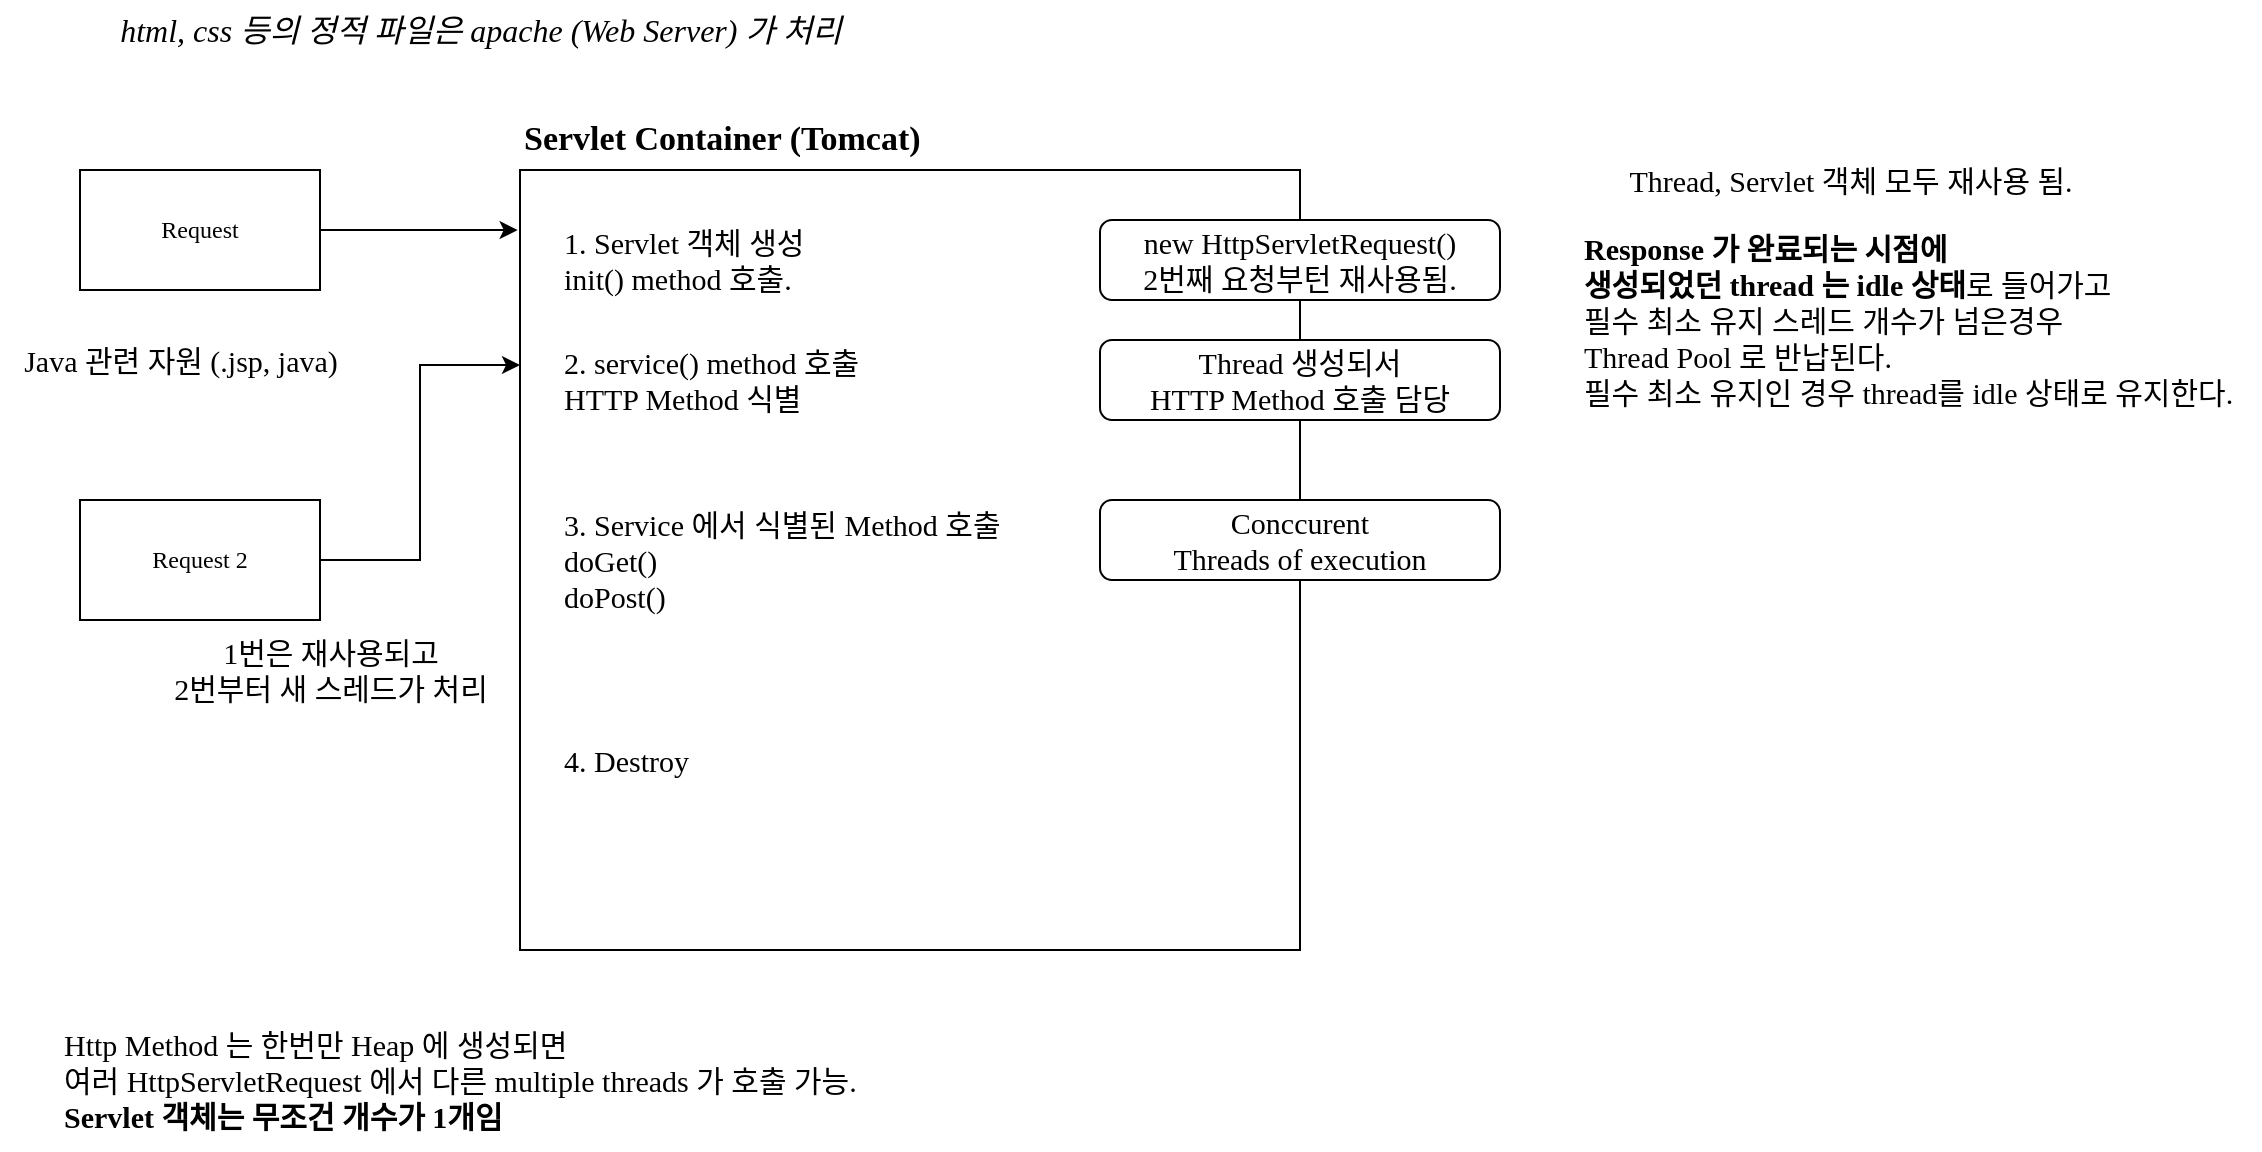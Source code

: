 <mxfile version="20.3.0" type="device" pages="7"><diagram name="HttpServlet" id="efa7a0a1-bf9b-a30e-e6df-94a7791c09e9"><mxGraphModel dx="1102" dy="876" grid="1" gridSize="10" guides="1" tooltips="1" connect="1" arrows="1" fold="1" page="1" pageScale="1" pageWidth="826" pageHeight="1169" background="none" math="0" shadow="0"><root><mxCell id="0"/><mxCell id="1" parent="0"/><mxCell id="nOd1sxi8C27KuEB_rnhU-125" value="" style="edgeStyle=orthogonalEdgeStyle;rounded=0;orthogonalLoop=1;jettySize=auto;html=1;fontSize=15;entryX=-0.003;entryY=0.077;entryDx=0;entryDy=0;entryPerimeter=0;" parent="1" source="nOd1sxi8C27KuEB_rnhU-114" target="nOd1sxi8C27KuEB_rnhU-115" edge="1"><mxGeometry relative="1" as="geometry"/></mxCell><mxCell id="nOd1sxi8C27KuEB_rnhU-114" value="Request" style="rounded=0;whiteSpace=wrap;html=1;fontFamily=AppleSDGothicNeoR00;" parent="1" vertex="1"><mxGeometry x="240" y="315" width="120" height="60" as="geometry"/></mxCell><mxCell id="nOd1sxi8C27KuEB_rnhU-115" value="" style="rounded=0;whiteSpace=wrap;html=1;" parent="1" vertex="1"><mxGeometry x="460" y="315" width="390" height="390" as="geometry"/></mxCell><mxCell id="nOd1sxi8C27KuEB_rnhU-117" value="&lt;font style=&quot;font-size: 17px;&quot;&gt;Servlet Container (Tomcat)&lt;/font&gt;" style="text;html=1;strokeColor=none;fillColor=none;align=left;verticalAlign=middle;whiteSpace=wrap;rounded=0;fontStyle=1;fontSize=17;fontFamily=AppleSDGothicNeoSB00;" parent="1" vertex="1"><mxGeometry x="460" y="285" width="340" height="30" as="geometry"/></mxCell><mxCell id="nOd1sxi8C27KuEB_rnhU-118" value="Java 관련 자원 (.jsp, java)" style="text;html=1;align=center;verticalAlign=middle;resizable=0;points=[];autosize=1;strokeColor=none;fillColor=none;fontSize=15;fontFamily=AppleSDGothicNeoR00;" parent="1" vertex="1"><mxGeometry x="200" y="395" width="180" height="30" as="geometry"/></mxCell><mxCell id="nOd1sxi8C27KuEB_rnhU-119" value="&lt;i style=&quot;font-size: 16px;&quot;&gt;html, css 등의 정적 파일은 apache (Web Server) 가 처리&lt;/i&gt;" style="text;html=1;align=center;verticalAlign=middle;resizable=0;points=[];autosize=1;strokeColor=none;fillColor=none;fontSize=16;fontFamily=AppleSDGothicNeoR00;" parent="1" vertex="1"><mxGeometry x="245" y="230" width="390" height="30" as="geometry"/></mxCell><mxCell id="nOd1sxi8C27KuEB_rnhU-120" value="1. Servlet 객체 생성&lt;br&gt;init() method 호출." style="text;html=1;strokeColor=none;fillColor=none;align=left;verticalAlign=middle;whiteSpace=wrap;rounded=0;fontSize=15;fontFamily=AppleSDGothicNeoR00;" parent="1" vertex="1"><mxGeometry x="480" y="345" width="180" height="30" as="geometry"/></mxCell><mxCell id="nOd1sxi8C27KuEB_rnhU-121" value="2. service() method 호출&lt;br&gt;HTTP Method 식별" style="text;html=1;strokeColor=none;fillColor=none;align=left;verticalAlign=middle;whiteSpace=wrap;rounded=0;fontSize=15;fontFamily=AppleSDGothicNeoR00;" parent="1" vertex="1"><mxGeometry x="480" y="405" width="230" height="30" as="geometry"/></mxCell><mxCell id="nOd1sxi8C27KuEB_rnhU-122" value="3. Service 에서 식별된 Method 호출&lt;br&gt;doGet()&lt;br style=&quot;border-color: var(--border-color);&quot;&gt;doPost()" style="text;html=1;strokeColor=none;fillColor=none;align=left;verticalAlign=middle;whiteSpace=wrap;rounded=0;fontSize=15;fontFamily=AppleSDGothicNeoR00;" parent="1" vertex="1"><mxGeometry x="480" y="475" width="260" height="70" as="geometry"/></mxCell><mxCell id="nOd1sxi8C27KuEB_rnhU-123" value="Thread 생성되서&lt;br&gt;HTTP Method 호출 담당" style="rounded=1;whiteSpace=wrap;html=1;fontSize=15;fontFamily=AppleSDGothicNeoR00;" parent="1" vertex="1"><mxGeometry x="750" y="400" width="200" height="40" as="geometry"/></mxCell><mxCell id="nOd1sxi8C27KuEB_rnhU-127" style="edgeStyle=orthogonalEdgeStyle;rounded=0;orthogonalLoop=1;jettySize=auto;html=1;entryX=0;entryY=0.25;entryDx=0;entryDy=0;fontSize=15;" parent="1" source="nOd1sxi8C27KuEB_rnhU-124" target="nOd1sxi8C27KuEB_rnhU-115" edge="1"><mxGeometry relative="1" as="geometry"/></mxCell><mxCell id="nOd1sxi8C27KuEB_rnhU-124" value="Request 2" style="rounded=0;whiteSpace=wrap;html=1;fontFamily=AppleSDGothicNeoR00;" parent="1" vertex="1"><mxGeometry x="240" y="480" width="120" height="60" as="geometry"/></mxCell><mxCell id="nOd1sxi8C27KuEB_rnhU-126" value="new HttpServletRequest()&lt;br&gt;2번째 요청부턴 재사용됨." style="rounded=1;whiteSpace=wrap;html=1;fontSize=15;fontFamily=AppleSDGothicNeoR00;" parent="1" vertex="1"><mxGeometry x="750" y="340" width="200" height="40" as="geometry"/></mxCell><mxCell id="nOd1sxi8C27KuEB_rnhU-128" value="1번은 재사용되고&lt;br&gt;2번부터 새 스레드가 처리" style="text;html=1;align=center;verticalAlign=middle;resizable=0;points=[];autosize=1;strokeColor=none;fillColor=none;fontSize=15;fontFamily=AppleSDGothicNeoR00;" parent="1" vertex="1"><mxGeometry x="280" y="540" width="170" height="50" as="geometry"/></mxCell><mxCell id="nOd1sxi8C27KuEB_rnhU-129" value="Http Method 는 한번만 Heap 에 생성되면&lt;br&gt;여러 HttpServletRequest 에서 다른 multiple threads 가 호출 가능.&lt;br&gt;&lt;b&gt;Servlet 객체는 무조건 개수가 1개임&lt;/b&gt;" style="text;html=1;align=left;verticalAlign=middle;resizable=0;points=[];autosize=1;strokeColor=none;fillColor=none;fontSize=15;fontFamily=AppleSDGothicNeoR00;" parent="1" vertex="1"><mxGeometry x="230" y="735" width="420" height="70" as="geometry"/></mxCell><mxCell id="nOd1sxi8C27KuEB_rnhU-130" value="&lt;b&gt;Response 가 완료되는 시점에&lt;br&gt;생성되었던 thread 는 idle 상태&lt;/b&gt;로 들어가고&lt;br&gt;필수 최소 유지 스레드 개수가 넘은경우&lt;br&gt;Thread Pool 로 반납된다.&lt;br&gt;필수 최소 유지인 경우 thread를 idle 상태로 유지한다." style="text;html=1;align=left;verticalAlign=middle;resizable=0;points=[];autosize=1;strokeColor=none;fillColor=none;fontSize=15;fontFamily=AppleSDGothicNeoR00;" parent="1" vertex="1"><mxGeometry x="990" y="340" width="340" height="100" as="geometry"/></mxCell><mxCell id="nOd1sxi8C27KuEB_rnhU-131" value="Thread, Servlet 객체 모두 재사용 됨." style="text;html=1;align=center;verticalAlign=middle;resizable=0;points=[];autosize=1;strokeColor=none;fillColor=none;fontSize=15;fontFamily=AppleSDGothicNeoR00;" parent="1" vertex="1"><mxGeometry x="1005" y="305" width="240" height="30" as="geometry"/></mxCell><mxCell id="_7-nI-I0Qool65YgRIW5-1" value="4. Destroy" style="text;html=1;strokeColor=none;fillColor=none;align=left;verticalAlign=middle;whiteSpace=wrap;rounded=0;fontSize=15;fontFamily=AppleSDGothicNeoR00;" parent="1" vertex="1"><mxGeometry x="480" y="585" width="230" height="50" as="geometry"/></mxCell><mxCell id="_7-nI-I0Qool65YgRIW5-2" value="Conccurent&lt;br&gt;Threads of execution" style="rounded=1;whiteSpace=wrap;html=1;fontSize=15;fontFamily=AppleSDGothicNeoR00;" parent="1" vertex="1"><mxGeometry x="750" y="480" width="200" height="40" as="geometry"/></mxCell></root></mxGraphModel></diagram><diagram id="0FwqQlvVDcqMDVLHWdXA" name="Servlet"><mxGraphModel dx="1102" dy="876" grid="1" gridSize="10" guides="1" tooltips="1" connect="1" arrows="1" fold="1" page="1" pageScale="1" pageWidth="827" pageHeight="1169" math="0" shadow="0"><root><mxCell id="0"/><mxCell id="1" parent="0"/><mxCell id="cloEVke_-99jVU7zPXD9-1" value="" style="edgeStyle=orthogonalEdgeStyle;rounded=0;orthogonalLoop=1;jettySize=auto;html=1;fontSize=15;entryX=-0.003;entryY=0.077;entryDx=0;entryDy=0;entryPerimeter=0;fontFamily=AppleSDGothicNeoR00;" parent="1" source="cloEVke_-99jVU7zPXD9-2" target="cloEVke_-99jVU7zPXD9-3" edge="1"><mxGeometry relative="1" as="geometry"/></mxCell><mxCell id="cloEVke_-99jVU7zPXD9-2" value="Request" style="rounded=0;whiteSpace=wrap;html=1;fontFamily=AppleSDGothicNeoR00;" parent="1" vertex="1"><mxGeometry x="70" y="200" width="120" height="60" as="geometry"/></mxCell><mxCell id="cloEVke_-99jVU7zPXD9-3" value="" style="rounded=0;whiteSpace=wrap;html=1;fontFamily=AppleSDGothicNeoR00;" parent="1" vertex="1"><mxGeometry x="290" y="200" width="390" height="390" as="geometry"/></mxCell><mxCell id="cloEVke_-99jVU7zPXD9-4" value="&lt;font style=&quot;font-size: 15px;&quot;&gt;Servlet Container&lt;/font&gt;" style="text;html=1;strokeColor=none;fillColor=none;align=center;verticalAlign=middle;whiteSpace=wrap;rounded=0;fontFamily=AppleSDGothicNeoSB00;" parent="1" vertex="1"><mxGeometry x="270" y="170" width="190" height="30" as="geometry"/></mxCell><mxCell id="cloEVke_-99jVU7zPXD9-5" value="Java 관련 자원 (.jsp, java)" style="text;html=1;align=center;verticalAlign=middle;resizable=0;points=[];autosize=1;strokeColor=none;fillColor=none;fontSize=15;fontFamily=AppleSDGothicNeoR00;" parent="1" vertex="1"><mxGeometry x="30" y="280" width="180" height="30" as="geometry"/></mxCell><mxCell id="cloEVke_-99jVU7zPXD9-10" style="edgeStyle=orthogonalEdgeStyle;rounded=0;orthogonalLoop=1;jettySize=auto;html=1;entryX=0;entryY=0.25;entryDx=0;entryDy=0;fontSize=15;fontFamily=AppleSDGothicNeoR00;" parent="1" source="cloEVke_-99jVU7zPXD9-11" target="cloEVke_-99jVU7zPXD9-3" edge="1"><mxGeometry relative="1" as="geometry"/></mxCell><mxCell id="cloEVke_-99jVU7zPXD9-11" value="Request 2" style="rounded=0;whiteSpace=wrap;html=1;fontFamily=AppleSDGothicNeoR00;" parent="1" vertex="1"><mxGeometry x="70" y="365" width="120" height="60" as="geometry"/></mxCell><mxCell id="toXkQ4QJMIXQ_jL9Iq2l-4" style="edgeStyle=orthogonalEdgeStyle;rounded=0;orthogonalLoop=1;jettySize=auto;html=1;entryX=0;entryY=0.25;entryDx=0;entryDy=0;fontFamily=AppleSDGothicNeoR00;" parent="1" target="toXkQ4QJMIXQ_jL9Iq2l-2" edge="1"><mxGeometry relative="1" as="geometry"><mxPoint x="750" y="172" as="sourcePoint"/></mxGeometry></mxCell><mxCell id="toXkQ4QJMIXQ_jL9Iq2l-1" value="Dispatcher Servlet&lt;br&gt;" style="rounded=1;whiteSpace=wrap;html=1;fontSize=15;fontFamily=AppleSDGothicNeoR00;" parent="1" vertex="1"><mxGeometry x="550" y="140" width="200" height="110" as="geometry"/></mxCell><mxCell id="toXkQ4QJMIXQ_jL9Iq2l-3" value="" style="edgeStyle=orthogonalEdgeStyle;rounded=0;orthogonalLoop=1;jettySize=auto;html=1;exitX=-0.017;exitY=0.633;exitDx=0;exitDy=0;exitPerimeter=0;fontFamily=AppleSDGothicNeoR00;" parent="1" source="toXkQ4QJMIXQ_jL9Iq2l-2" target="toXkQ4QJMIXQ_jL9Iq2l-1" edge="1"><mxGeometry relative="1" as="geometry"/></mxCell><mxCell id="toXkQ4QJMIXQ_jL9Iq2l-2" value="Handler mapping" style="rounded=0;whiteSpace=wrap;html=1;fontFamily=AppleSDGothicNeoR00;" parent="1" vertex="1"><mxGeometry x="827" y="157" width="120" height="60" as="geometry"/></mxCell><mxCell id="toXkQ4QJMIXQ_jL9Iq2l-5" value="Request" style="text;html=1;align=center;verticalAlign=middle;resizable=0;points=[];autosize=1;strokeColor=none;fillColor=none;fontFamily=AppleSDGothicNeoR00;" parent="1" vertex="1"><mxGeometry x="762" y="140" width="60" height="30" as="geometry"/></mxCell><mxCell id="toXkQ4QJMIXQ_jL9Iq2l-6" value="Response" style="text;html=1;align=center;verticalAlign=middle;resizable=0;points=[];autosize=1;strokeColor=none;fillColor=none;fontFamily=AppleSDGothicNeoR00;" parent="1" vertex="1"><mxGeometry x="757" y="200" width="70" height="30" as="geometry"/></mxCell><mxCell id="toXkQ4QJMIXQ_jL9Iq2l-7" value="&lt;font style=&quot;font-size: 15px;&quot;&gt;Request&lt;br&gt;Response&lt;/font&gt;" style="text;html=1;align=center;verticalAlign=middle;resizable=0;points=[];autosize=1;strokeColor=none;fillColor=none;fontFamily=AppleSDGothicNeoR00;" parent="1" vertex="1"><mxGeometry x="330" y="245" width="80" height="50" as="geometry"/></mxCell><mxCell id="toXkQ4QJMIXQ_jL9Iq2l-8" value="&lt;span style=&quot;font-size: 15px;&quot;&gt;톰캣이 알아서&lt;br&gt;HttpServletRequest 만들어줌&lt;br&gt;HttpServletResponse 객체도 만들어줌.&lt;br&gt;&lt;br&gt;&lt;/span&gt;" style="text;html=1;align=center;verticalAlign=middle;resizable=0;points=[];autosize=1;strokeColor=none;fillColor=none;fontFamily=AppleSDGothicNeoR00;" parent="1" vertex="1"><mxGeometry x="355" y="300" width="260" height="90" as="geometry"/></mxCell><mxCell id="toXkQ4QJMIXQ_jL9Iq2l-9" value="&lt;font style=&quot;font-size: 15px;&quot;&gt;&lt;b&gt;[FrontController]&lt;/b&gt; 가 &lt;br&gt;web.xml 로 부터 정의된&lt;br&gt;모든 파일의 트래픽을 낚아챔.&lt;/font&gt;" style="text;html=1;align=center;verticalAlign=middle;resizable=0;points=[];autosize=1;strokeColor=none;fillColor=none;fontFamily=AppleSDGothicNeoR00;" parent="1" vertex="1"><mxGeometry x="795" y="350" width="190" height="70" as="geometry"/></mxCell><mxCell id="toXkQ4QJMIXQ_jL9Iq2l-10" value="&lt;b&gt;RequestDispatcher&lt;/b&gt; 가 &lt;br&gt;기존 Req/Res 를 그대로 유지시킴.&lt;br&gt;데이터를 들고 page 이동이 가능해짐." style="text;html=1;align=center;verticalAlign=middle;resizable=0;points=[];autosize=1;strokeColor=none;fillColor=none;fontSize=15;fontFamily=AppleSDGothicNeoR00;" parent="1" vertex="1"><mxGeometry x="775" y="430" width="240" height="70" as="geometry"/></mxCell><mxCell id="toXkQ4QJMIXQ_jL9Iq2l-11" value="&lt;b&gt;Dispatcher Servlet&lt;/b&gt;&amp;nbsp;는&lt;br&gt;Spring 에서 제공하는 것으로&lt;br&gt;&lt;b&gt;FrontContoller + RequestDispatcher&lt;/b&gt;다.&lt;br&gt;필터 자동등록&lt;br&gt;&lt;br&gt;=&amp;gt; .요청을 분석하여 알맞은 PageController 에게 전달하고&lt;br&gt;응답받아 요청응답을 어떻게할지 결정만한다.&lt;br&gt;&lt;br&gt;=&amp;gt; 주소분배 (어느 주소 왔을 때 어디로가~)&lt;br&gt;=&amp;gt;" style="text;html=1;align=center;verticalAlign=middle;resizable=0;points=[];autosize=1;strokeColor=none;fillColor=none;fontSize=15;fontFamily=AppleSDGothicNeoR00;" parent="1" vertex="1"><mxGeometry x="710" y="510" width="370" height="190" as="geometry"/></mxCell><mxCell id="y6oCO_R0X_Wbmx27P9qq-10" value="" style="edgeStyle=orthogonalEdgeStyle;rounded=0;orthogonalLoop=1;jettySize=auto;html=1;fontSize=15;fontFamily=AppleSDGothicNeoR00;" parent="1" source="y6oCO_R0X_Wbmx27P9qq-1" target="y6oCO_R0X_Wbmx27P9qq-9" edge="1"><mxGeometry relative="1" as="geometry"/></mxCell><mxCell id="y6oCO_R0X_Wbmx27P9qq-1" value="DispatcherServlet" style="rounded=0;whiteSpace=wrap;html=1;fontSize=15;fontFamily=AppleSDGothicNeoR00;" parent="1" vertex="1"><mxGeometry x="1130" y="470" width="149" height="60" as="geometry"/></mxCell><mxCell id="y6oCO_R0X_Wbmx27P9qq-2" value="src/file1.java" style="rounded=0;whiteSpace=wrap;html=1;fontSize=15;fontFamily=AppleSDGothicNeoR00;" parent="1" vertex="1"><mxGeometry x="1520" y="387.5" width="149" height="60" as="geometry"/></mxCell><mxCell id="y6oCO_R0X_Wbmx27P9qq-3" value="src/file2.java" style="rounded=0;whiteSpace=wrap;html=1;fontSize=15;fontFamily=AppleSDGothicNeoR00;" parent="1" vertex="1"><mxGeometry x="1520" y="467.5" width="149" height="60" as="geometry"/></mxCell><mxCell id="y6oCO_R0X_Wbmx27P9qq-4" value="src/file3.java" style="rounded=0;whiteSpace=wrap;html=1;fontSize=15;fontFamily=AppleSDGothicNeoR00;" parent="1" vertex="1"><mxGeometry x="1520" y="552.5" width="149" height="60" as="geometry"/></mxCell><mxCell id="y6oCO_R0X_Wbmx27P9qq-5" value="본인 기준 예하 패키지 모두 스캔해서&lt;br&gt;필요한 애들만 Memory 에 올림&lt;br&gt;&lt;br&gt;미리 메모리 로드해놓고&lt;br&gt;주소를 분배한다!" style="text;html=1;align=center;verticalAlign=middle;resizable=0;points=[];autosize=1;strokeColor=none;fillColor=none;fontSize=15;fontFamily=AppleSDGothicNeoR00;" parent="1" vertex="1"><mxGeometry x="1235" y="535" width="240" height="100" as="geometry"/></mxCell><mxCell id="y6oCO_R0X_Wbmx27P9qq-7" value="Static 이 아닌&lt;br&gt;java 파일도 메모리로 다 띄운다.&lt;br&gt;다음과 같은 어노테이션 존재시에만 띄운다.&lt;br&gt;- @Controller, @Repository, @Component" style="text;html=1;align=center;verticalAlign=middle;resizable=0;points=[];autosize=1;strokeColor=none;fillColor=none;fontSize=15;fontFamily=AppleSDGothicNeoR00;" parent="1" vertex="1"><mxGeometry x="1440" y="275" width="290" height="90" as="geometry"/></mxCell><mxCell id="y6oCO_R0X_Wbmx27P9qq-8" value="" style="shape=curlyBracket;whiteSpace=wrap;html=1;rounded=1;labelPosition=left;verticalLabelPosition=middle;align=right;verticalAlign=middle;fontSize=15;fontFamily=AppleSDGothicNeoR00;" parent="1" vertex="1"><mxGeometry x="1480" y="387.5" width="20" height="222.5" as="geometry"/></mxCell><mxCell id="y6oCO_R0X_Wbmx27P9qq-9" value="&lt;b&gt;Component scan&lt;/b&gt;" style="text;html=1;align=center;verticalAlign=middle;resizable=0;points=[];autosize=1;strokeColor=none;fillColor=none;fontSize=15;fontFamily=AppleSDGothicNeoR00;" parent="1" vertex="1"><mxGeometry x="1332" y="484.5" width="130" height="30" as="geometry"/></mxCell></root></mxGraphModel></diagram><diagram id="e0u0y9fHc3UtzxKCwUgs" name="Dispatcher Servlet"><mxGraphModel dx="275" dy="876" grid="1" gridSize="10" guides="1" tooltips="1" connect="1" arrows="1" fold="1" page="1" pageScale="1" pageWidth="827" pageHeight="1169" math="0" shadow="0"><root><mxCell id="0"/><mxCell id="1" parent="0"/><mxCell id="NbMNZ7_MJP_c7euPkL2B-19" value="" style="rounded=0;whiteSpace=wrap;html=1;fontSize=15;" parent="1" vertex="1"><mxGeometry x="916" y="180" width="1050" height="583" as="geometry"/></mxCell><mxCell id="3gOJKi0ySxVuerJzJCuT-3" value="" style="rounded=0;whiteSpace=wrap;html=1;strokeColor=default;fontFamily=Verdana;fontSize=20;dashed=1;dashPattern=8 8;" parent="1" vertex="1"><mxGeometry x="996" y="253" width="490" height="200" as="geometry"/></mxCell><mxCell id="NbMNZ7_MJP_c7euPkL2B-24" value="ViewResolver, Intercepor, MultiResolver 객체 생성 및&lt;br style=&quot;font-size: 16px;&quot;&gt;Controller, RestController 스캔&lt;br style=&quot;font-size: 16px;&quot;&gt;&lt;b style=&quot;font-size: 16px;&quot;&gt;- DispatcherServlet 에 의해 실행됨&lt;/b&gt;" style="text;html=1;align=left;verticalAlign=middle;resizable=0;points=[];autosize=1;strokeColor=none;fillColor=none;fontSize=16;" parent="1" vertex="1"><mxGeometry x="1516" y="253" width="400" height="70" as="geometry"/></mxCell><mxCell id="NbMNZ7_MJP_c7euPkL2B-25" value="Service, Repository 등을 스캔 (Memory Loading)&lt;br style=&quot;font-size: 16px;&quot;&gt;또는 DB관련 객체 생성&lt;br style=&quot;font-size: 16px;&quot;&gt;&lt;i style=&quot;font-size: 16px;&quot;&gt;&lt;b style=&quot;font-size: 16px;&quot;&gt;Servlet-ApplicationContext 보다 &lt;font color=&quot;#ff3333&quot;&gt;먼저 생성됨&lt;/font&gt;.&lt;br style=&quot;font-size: 16px;&quot;&gt;=&amp;gt; Servlet-App 은 Root-App 참조가능.&lt;br style=&quot;font-size: 16px;&quot;&gt;&lt;/b&gt;&lt;/i&gt;" style="text;html=1;align=left;verticalAlign=middle;resizable=0;points=[];autosize=1;strokeColor=none;fillColor=none;fontSize=16;" parent="1" vertex="1"><mxGeometry x="1516" y="533" width="370" height="90" as="geometry"/></mxCell><mxCell id="3gOJKi0ySxVuerJzJCuT-4" value="" style="rounded=0;whiteSpace=wrap;html=1;strokeColor=default;fontFamily=Verdana;fontSize=20;dashed=1;dashPattern=8 8;" parent="1" vertex="1"><mxGeometry x="1019.5" y="533" width="470" height="200" as="geometry"/></mxCell><mxCell id="NbMNZ7_MJP_c7euPkL2B-26" value="Controllers" style="rounded=0;whiteSpace=wrap;html=1;fontSize=15;" parent="1" vertex="1"><mxGeometry x="1044.5" y="298" width="149" height="60" as="geometry"/></mxCell><mxCell id="NbMNZ7_MJP_c7euPkL2B-27" value="ViewResolver" style="rounded=0;whiteSpace=wrap;html=1;fontSize=15;" parent="1" vertex="1"><mxGeometry x="1158.5" y="323" width="149" height="60" as="geometry"/></mxCell><mxCell id="NbMNZ7_MJP_c7euPkL2B-28" value="HandlerMapping" style="rounded=0;whiteSpace=wrap;html=1;fontSize=15;" parent="1" vertex="1"><mxGeometry x="1286" y="358" width="149" height="60" as="geometry"/></mxCell><mxCell id="NbMNZ7_MJP_c7euPkL2B-29" value="Services" style="rounded=0;whiteSpace=wrap;html=1;fontSize=15;" parent="1" vertex="1"><mxGeometry x="1086" y="593" width="149" height="60" as="geometry"/></mxCell><mxCell id="NbMNZ7_MJP_c7euPkL2B-30" value="Repositories" style="rounded=0;whiteSpace=wrap;html=1;fontSize=15;" parent="1" vertex="1"><mxGeometry x="1190" y="633" width="149" height="60" as="geometry"/></mxCell><mxCell id="3gOJKi0ySxVuerJzJCuT-1" value="&lt;b&gt;&lt;font style=&quot;font-size: 20px;&quot; face=&quot;Verdana&quot;&gt;ApplicationContext == Spring Container == IoC Container&lt;/font&gt;&lt;/b&gt;" style="text;html=1;align=left;verticalAlign=middle;resizable=0;points=[];autosize=1;strokeColor=none;fillColor=none;fontSize=15;" parent="1" vertex="1"><mxGeometry x="916" y="140" width="680" height="40" as="geometry"/></mxCell><mxCell id="3gOJKi0ySxVuerJzJCuT-2" value="&lt;font face=&quot;Helvetica&quot;&gt;&lt;span style=&quot;font-size: 15px;&quot;&gt;Manage all data by singleton pattern&lt;/span&gt;&lt;/font&gt;" style="text;whiteSpace=wrap;html=1;fontSize=20;fontFamily=Verdana;" parent="1" vertex="1"><mxGeometry x="926" y="180" width="260" height="43" as="geometry"/></mxCell><mxCell id="NbMNZ7_MJP_c7euPkL2B-21" value="&lt;b style=&quot;font-size: 16px;&quot;&gt;Servlet-ApplicationContext&lt;/b&gt;" style="rounded=1;whiteSpace=wrap;html=1;fontSize=16;" parent="1" vertex="1"><mxGeometry x="936" y="223" width="210" height="60" as="geometry"/></mxCell><mxCell id="NbMNZ7_MJP_c7euPkL2B-23" value="&lt;b&gt;&lt;font style=&quot;font-size: 16px;&quot;&gt;Root-ApplicationContext&lt;/font&gt;&lt;/b&gt;" style="rounded=1;whiteSpace=wrap;html=1;fontSize=15;" parent="1" vertex="1"><mxGeometry x="948.5" y="503" width="210" height="60" as="geometry"/></mxCell><mxCell id="xrQDhIv6ZnraQt0rv86--4" value="ApplicationContext 와 달리 초기에 메모리에 미리 로딩되지 않고&lt;br&gt;Lazy Loading 된다.&lt;br&gt;getBean() 메소드로 메모리 로드 가능.&lt;br&gt;&lt;br&gt;@Configuration annotation 붙이고&lt;br&gt;method() 로 이름 return&lt;br&gt;" style="rounded=0;whiteSpace=wrap;html=1;strokeColor=none;fontFamily=Helvetica;fontSize=16;dashed=1;dashPattern=12 12;align=left;" parent="1" vertex="1"><mxGeometry x="1043" y="790" width="529" height="130" as="geometry"/></mxCell><mxCell id="xrQDhIv6ZnraQt0rv86--3" value="&lt;font face=&quot;Helvetica&quot;&gt;BeanFactory&lt;/font&gt;" style="rounded=1;whiteSpace=wrap;html=1;strokeColor=default;fontFamily=Verdana;fontSize=16;" parent="1" vertex="1"><mxGeometry x="910" y="790" width="120" height="60" as="geometry"/></mxCell></root></mxGraphModel></diagram><diagram id="h2EHgf_zCypNgtu-3A82" name="Configuration"><mxGraphModel dx="1102" dy="876" grid="1" gridSize="10" guides="1" tooltips="1" connect="1" arrows="1" fold="1" page="1" pageScale="1" pageWidth="827" pageHeight="1169" math="0" shadow="0"><root><mxCell id="0"/><mxCell id="1" parent="0"/><mxCell id="WEgk8TZj0MYsRzqAQaio-1" value="&lt;b&gt;Dispatcher Servlet&lt;/b&gt;&amp;nbsp;는 Spring 에서 제공하는 것으로&lt;br&gt;&lt;b&gt;FrontContoller + RequestDispatcher&lt;/b&gt;다.&lt;br&gt;필터 자동등록&lt;br&gt;&lt;br&gt;=&amp;gt; .요청을 분석하여 알맞은&lt;b&gt; PageController 에게 전달하고&lt;br&gt;응답받아 요청응답을 어떻게할지 결정&lt;/b&gt;만한다.&lt;br&gt;&lt;br&gt;=&amp;gt; 주소분배 (어느 주소 왔을 때 어디로가~)" style="text;html=1;align=left;verticalAlign=middle;resizable=0;points=[];autosize=1;strokeColor=none;fillColor=none;fontSize=15;" parent="1" vertex="1"><mxGeometry x="370" y="655" width="420" height="160" as="geometry"/></mxCell><mxCell id="WEgk8TZj0MYsRzqAQaio-2" value="" style="rounded=0;whiteSpace=wrap;html=1;" parent="1" vertex="1"><mxGeometry x="110" y="197" width="390" height="390" as="geometry"/></mxCell><mxCell id="WEgk8TZj0MYsRzqAQaio-3" value="" style="edgeStyle=orthogonalEdgeStyle;rounded=0;orthogonalLoop=1;jettySize=auto;html=1;fontSize=15;" parent="1" source="WEgk8TZj0MYsRzqAQaio-4" target="WEgk8TZj0MYsRzqAQaio-6" edge="1"><mxGeometry relative="1" as="geometry"/></mxCell><mxCell id="WEgk8TZj0MYsRzqAQaio-4" value="web.xml" style="rounded=1;whiteSpace=wrap;html=1;fontSize=15;" parent="1" vertex="1"><mxGeometry x="120" y="285" width="120" height="60" as="geometry"/></mxCell><mxCell id="WEgk8TZj0MYsRzqAQaio-5" style="edgeStyle=orthogonalEdgeStyle;rounded=0;orthogonalLoop=1;jettySize=auto;html=1;exitX=1;exitY=0.5;exitDx=0;exitDy=0;fontSize=15;" parent="1" source="WEgk8TZj0MYsRzqAQaio-6" target="WEgk8TZj0MYsRzqAQaio-13" edge="1"><mxGeometry relative="1" as="geometry"/></mxCell><mxCell id="WEgk8TZj0MYsRzqAQaio-6" value="Dispatcher&lt;br&gt;Servlet" style="rounded=1;whiteSpace=wrap;html=1;fontSize=15;" parent="1" vertex="1"><mxGeometry x="330" y="285" width="120" height="60" as="geometry"/></mxCell><mxCell id="WEgk8TZj0MYsRzqAQaio-7" value="src/file1.java" style="rounded=0;whiteSpace=wrap;html=1;fontSize=15;" parent="1" vertex="1"><mxGeometry x="767" y="202.5" width="149" height="60" as="geometry"/></mxCell><mxCell id="WEgk8TZj0MYsRzqAQaio-8" value="src/file2.java" style="rounded=0;whiteSpace=wrap;html=1;fontSize=15;" parent="1" vertex="1"><mxGeometry x="767" y="282.5" width="149" height="60" as="geometry"/></mxCell><mxCell id="WEgk8TZj0MYsRzqAQaio-9" value="src/file3.java" style="rounded=0;whiteSpace=wrap;html=1;fontSize=15;" parent="1" vertex="1"><mxGeometry x="767" y="367.5" width="149" height="60" as="geometry"/></mxCell><mxCell id="WEgk8TZj0MYsRzqAQaio-10" value="본인 기준 예하 패키지 모두 스캔해서&lt;br&gt;필요한 애들만 Memory 에 올림&lt;br&gt;&lt;br&gt;미리 메모리 로드해놓고&lt;br&gt;주소를 분배한다!" style="text;html=1;align=left;verticalAlign=middle;resizable=0;points=[];autosize=1;strokeColor=none;fillColor=none;fontSize=15;" parent="1" vertex="1"><mxGeometry x="450" y="185" width="270" height="100" as="geometry"/></mxCell><mxCell id="WEgk8TZj0MYsRzqAQaio-11" value="Static 이 아닌&lt;br&gt;java 파일도 메모리로 다 띄운다.&lt;br&gt;다음과 같은 어노테이션 존재시에만 띄운다.&lt;br&gt;- @Controller, @Repository, @Component" style="text;html=1;align=center;verticalAlign=middle;resizable=0;points=[];autosize=1;strokeColor=none;fillColor=none;fontSize=15;" parent="1" vertex="1"><mxGeometry x="677" y="90" width="310" height="90" as="geometry"/></mxCell><mxCell id="WEgk8TZj0MYsRzqAQaio-12" value="" style="shape=curlyBracket;whiteSpace=wrap;html=1;rounded=1;labelPosition=left;verticalLabelPosition=middle;align=right;verticalAlign=middle;fontSize=15;" parent="1" vertex="1"><mxGeometry x="727" y="202.5" width="20" height="222.5" as="geometry"/></mxCell><mxCell id="WEgk8TZj0MYsRzqAQaio-13" value="&lt;b&gt;Component scan&lt;/b&gt;" style="text;html=1;align=center;verticalAlign=middle;resizable=0;points=[];autosize=1;strokeColor=none;fillColor=none;fontSize=15;" parent="1" vertex="1"><mxGeometry x="569" y="299.5" width="150" height="30" as="geometry"/></mxCell><mxCell id="WEgk8TZj0MYsRzqAQaio-14" value="&lt;b&gt;[ContextLoaderListener]&amp;nbsp;&lt;br&gt;&lt;/b&gt;공통적으로 쓰는애들을 미리 띄워둠.&lt;br&gt;ex. DB Connection&lt;br&gt;(applicationContext.xml)" style="text;html=1;align=center;verticalAlign=middle;resizable=0;points=[];autosize=1;strokeColor=none;fillColor=none;fontSize=15;" parent="1" vertex="1"><mxGeometry x="143" y="467" width="270" height="90" as="geometry"/></mxCell><mxCell id="WEgk8TZj0MYsRzqAQaio-15" value="ContextLoaderListener" style="rounded=1;whiteSpace=wrap;html=1;fontSize=15;" parent="1" vertex="1"><mxGeometry x="193" y="402" width="170" height="60" as="geometry"/></mxCell><mxCell id="WEgk8TZj0MYsRzqAQaio-16" value="&quot;&lt;i&gt;IoC Container로&lt;br&gt;공통의 것들 관리&lt;/i&gt;&quot;" style="rounded=0;whiteSpace=wrap;html=1;fontSize=15;" parent="1" vertex="1"><mxGeometry x="410" y="487" width="180" height="60" as="geometry"/></mxCell><mxCell id="WEgk8TZj0MYsRzqAQaio-17" value="" style="endArrow=none;dashed=1;html=1;dashPattern=1 3;strokeWidth=2;rounded=0;fontFamily=Verdana;fontSize=16;" parent="1" source="WEgk8TZj0MYsRzqAQaio-15" edge="1"><mxGeometry width="50" height="50" relative="1" as="geometry"><mxPoint x="920" y="630" as="sourcePoint"/><mxPoint x="278" y="320" as="targetPoint"/></mxGeometry></mxCell><mxCell id="WEgk8TZj0MYsRzqAQaio-18" value="&lt;font style=&quot;font-size: 15px;&quot;&gt;&lt;b&gt;[FrontController]&lt;/b&gt; 가 &lt;br&gt;web.xml 로 부터 정의된&lt;br&gt;모든 파일의 트래픽을 낚아챔.&lt;/font&gt;" style="text;html=1;align=left;verticalAlign=middle;resizable=0;points=[];autosize=1;strokeColor=none;fillColor=none;" parent="1" vertex="1"><mxGeometry x="30" y="635" width="220" height="70" as="geometry"/></mxCell><mxCell id="WEgk8TZj0MYsRzqAQaio-19" value="&lt;b&gt;RequestDispatcher&lt;/b&gt; 가 &lt;br&gt;기존 Req/Res 를 그대로 유지시킴.&lt;br&gt;데이터를 들고 page 이동이 가능해짐." style="text;html=1;align=left;verticalAlign=middle;resizable=0;points=[];autosize=1;strokeColor=none;fillColor=none;fontSize=15;" parent="1" vertex="1"><mxGeometry x="30" y="705" width="270" height="70" as="geometry"/></mxCell><mxCell id="WEgk8TZj0MYsRzqAQaio-20" value="Srping" style="text;html=1;align=center;verticalAlign=middle;resizable=0;points=[];autosize=1;strokeColor=none;fillColor=none;fontSize=17;fontFamily=Verdana;fontStyle=1" parent="1" vertex="1"><mxGeometry x="105" y="167" width="90" height="30" as="geometry"/></mxCell></root></mxGraphModel></diagram><diagram id="A21wjY8acId1r5f65vJD" name="DTO 분리 (1)"><mxGraphModel dx="1929" dy="876" grid="1" gridSize="10" guides="1" tooltips="1" connect="1" arrows="1" fold="1" page="1" pageScale="1" pageWidth="827" pageHeight="1169" math="0" shadow="0"><root><mxCell id="0"/><mxCell id="1" parent="0"/><mxCell id="hXvYO9uW5ALTupzdamWU-1" value="&lt;font color=&quot;#009900&quot; style=&quot;font-size: 13px;&quot;&gt;&amp;lt;&amp;lt;@SpringBoot&amp;gt;&amp;gt;&lt;/font&gt;&lt;br style=&quot;font-size: 13px;&quot;&gt;Java" style="rounded=0;whiteSpace=wrap;html=1;fontFamily=AppleSDGothicNeoM00;fontColor=#333333;horizontal=0;fontStyle=0;fillColor=#f5f5f5;dashed=1;strokeColor=#666666;fontSize=13;" vertex="1" parent="1"><mxGeometry x="-540" y="921" width="80" height="359" as="geometry"/></mxCell><mxCell id="hXvYO9uW5ALTupzdamWU-2" value="&lt;span style=&quot;font-size: 13px;&quot;&gt;&lt;b style=&quot;font-size: 13px;&quot;&gt;Presentation&lt;/b&gt;&lt;/span&gt;" style="rounded=0;whiteSpace=wrap;html=1;fontFamily=AppleSDGothicNeoM00;strokeColor=#6c8ebf;fillColor=#dae8fc;align=center;verticalAlign=top;dashed=1;fontStyle=0;fontSize=13;" vertex="1" parent="1"><mxGeometry x="-280" y="920" width="280" height="360" as="geometry"/></mxCell><mxCell id="hXvYO9uW5ALTupzdamWU-3" value="ProductController" style="rounded=0;whiteSpace=wrap;html=1;horizontal=1;fontFamily=AppleSDGothicNeoM00;fontStyle=0;fontSize=13;" vertex="1" parent="1"><mxGeometry x="-260" y="979" width="240" height="40" as="geometry"/></mxCell><mxCell id="hXvYO9uW5ALTupzdamWU-4" value="" style="endArrow=classic;html=1;rounded=0;fontFamily=AppleSDGothicNeoM00;exitX=1;exitY=0.5;exitDx=0;exitDy=0;entryX=0;entryY=0.5;entryDx=0;entryDy=0;strokeWidth=2;fontSize=13;" edge="1" parent="1" source="hXvYO9uW5ALTupzdamWU-1" target="hXvYO9uW5ALTupzdamWU-3"><mxGeometry width="50" height="50" relative="1" as="geometry"><mxPoint x="540" y="1280" as="sourcePoint"/><mxPoint x="590" y="1230" as="targetPoint"/><Array as="points"><mxPoint x="-360" y="1101"/><mxPoint x="-360" y="999"/></Array></mxGeometry></mxCell><mxCell id="hXvYO9uW5ALTupzdamWU-5" value="&lt;b style=&quot;font-size: 13px;&quot;&gt;Business&lt;/b&gt;" style="rounded=0;whiteSpace=wrap;html=1;fontFamily=AppleSDGothicNeoM00;strokeColor=#82b366;fillColor=#d5e8d4;align=center;verticalAlign=top;dashed=1;fontStyle=0;fontSize=13;" vertex="1" parent="1"><mxGeometry x="140" y="921" width="319" height="359" as="geometry"/></mxCell><mxCell id="hXvYO9uW5ALTupzdamWU-6" value="" style="rounded=0;whiteSpace=wrap;html=1;opacity=80;fontFamily=AppleSDGothicNeoM00;fontSize=13;" vertex="1" parent="1"><mxGeometry x="169.5" y="960" width="260" height="280" as="geometry"/></mxCell><mxCell id="hXvYO9uW5ALTupzdamWU-7" value="ProductService" style="rounded=0;whiteSpace=wrap;html=1;horizontal=1;fontFamily=AppleSDGothicNeoM00;fontStyle=0;fontSize=13;" vertex="1" parent="1"><mxGeometry x="179.5" y="979" width="240" height="40" as="geometry"/></mxCell><mxCell id="hXvYO9uW5ALTupzdamWU-8" value="" style="endArrow=classic;html=1;rounded=0;fontFamily=AppleSDGothicNeoM00;exitX=1;exitY=0.5;exitDx=0;exitDy=0;entryX=0;entryY=0.5;entryDx=0;entryDy=0;strokeWidth=2;fontSize=13;" edge="1" parent="1" source="hXvYO9uW5ALTupzdamWU-3" target="hXvYO9uW5ALTupzdamWU-7"><mxGeometry width="50" height="50" relative="1" as="geometry"><mxPoint x="-350" y="1159" as="sourcePoint"/><mxPoint x="80" y="1000" as="targetPoint"/></mxGeometry></mxCell><mxCell id="hXvYO9uW5ALTupzdamWU-12" value="ProductRequestDTO" style="text;html=1;align=center;verticalAlign=middle;resizable=0;points=[];autosize=1;strokeColor=none;fillColor=none;fontFamily=AppleSDGothicNeoSB00;fontStyle=1" vertex="1" parent="1"><mxGeometry x="-435" y="960" width="130" height="30" as="geometry"/></mxCell><mxCell id="hXvYO9uW5ALTupzdamWU-13" value="ProductRequestDTO" style="text;html=1;align=center;verticalAlign=middle;resizable=0;points=[];autosize=1;strokeColor=none;fillColor=none;fontFamily=AppleSDGothicNeoSB00;fontStyle=1" vertex="1" parent="1"><mxGeometry x="10" y="960" width="130" height="30" as="geometry"/></mxCell><mxCell id="hXvYO9uW5ALTupzdamWU-14" value="&lt;h1&gt;ProductRequestDTO&lt;/h1&gt;&lt;p style=&quot;font-size: 14px;&quot;&gt;같은 DTO를 Presentation Layer&amp;nbsp;&lt;span style=&quot;background-color: initial;&quot;&gt;&amp;lt;-&amp;gt; Business Layer 간 공유하고있다.&lt;/span&gt;&lt;/p&gt;" style="text;html=1;strokeColor=none;fillColor=none;spacing=5;spacingTop=-20;whiteSpace=wrap;overflow=hidden;rounded=0;fontFamily=AppleSDGothicNeoSB00;" vertex="1" parent="1"><mxGeometry x="-540" y="820" width="430" height="90" as="geometry"/></mxCell></root></mxGraphModel></diagram><diagram name="DTO 분리 (2)" id="vpIqE6_DF9So-1RbdqW5"><mxGraphModel dx="1929" dy="876" grid="1" gridSize="10" guides="1" tooltips="1" connect="1" arrows="1" fold="1" page="1" pageScale="1" pageWidth="827" pageHeight="1169" math="0" shadow="0"><root><mxCell id="IikuDBYxiJQq57aCV68g-0"/><mxCell id="IikuDBYxiJQq57aCV68g-1" parent="IikuDBYxiJQq57aCV68g-0"/><mxCell id="IikuDBYxiJQq57aCV68g-2" value="&lt;font color=&quot;#009900&quot; style=&quot;font-size: 13px;&quot;&gt;&amp;lt;&amp;lt;@SpringBoot&amp;gt;&amp;gt;&lt;/font&gt;&lt;br style=&quot;font-size: 13px;&quot;&gt;Java" style="rounded=0;whiteSpace=wrap;html=1;fontFamily=AppleSDGothicNeoM00;fontColor=#333333;horizontal=0;fontStyle=0;fillColor=#f5f5f5;dashed=1;strokeColor=#666666;fontSize=13;" vertex="1" parent="IikuDBYxiJQq57aCV68g-1"><mxGeometry x="-570" y="920" width="80" height="359" as="geometry"/></mxCell><mxCell id="IikuDBYxiJQq57aCV68g-3" value="&lt;span style=&quot;font-size: 13px;&quot;&gt;&lt;b style=&quot;font-size: 13px;&quot;&gt;Presentation&lt;/b&gt;&lt;/span&gt;" style="rounded=0;whiteSpace=wrap;html=1;fontFamily=AppleSDGothicNeoM00;strokeColor=#6c8ebf;fillColor=#dae8fc;align=center;verticalAlign=top;dashed=1;fontStyle=0;fontSize=13;" vertex="1" parent="IikuDBYxiJQq57aCV68g-1"><mxGeometry x="-280" y="920" width="280" height="359" as="geometry"/></mxCell><mxCell id="IikuDBYxiJQq57aCV68g-4" value="ProductKioskController" style="rounded=0;whiteSpace=wrap;html=1;horizontal=1;fontFamily=AppleSDGothicNeoM00;fontStyle=0;fontSize=13;" vertex="1" parent="IikuDBYxiJQq57aCV68g-1"><mxGeometry x="-260" y="979" width="240" height="40" as="geometry"/></mxCell><mxCell id="IikuDBYxiJQq57aCV68g-6" value="&lt;b style=&quot;font-size: 13px;&quot;&gt;Business&lt;/b&gt;" style="rounded=0;whiteSpace=wrap;html=1;fontFamily=AppleSDGothicNeoM00;strokeColor=#82b366;fillColor=#d5e8d4;align=center;verticalAlign=top;dashed=1;fontStyle=0;fontSize=13;" vertex="1" parent="IikuDBYxiJQq57aCV68g-1"><mxGeometry x="140" y="921" width="319" height="359" as="geometry"/></mxCell><mxCell id="IikuDBYxiJQq57aCV68g-7" value="" style="rounded=0;whiteSpace=wrap;html=1;opacity=80;fontFamily=AppleSDGothicNeoM00;fontSize=13;" vertex="1" parent="IikuDBYxiJQq57aCV68g-1"><mxGeometry x="169.5" y="960" width="260" height="280" as="geometry"/></mxCell><mxCell id="IikuDBYxiJQq57aCV68g-8" value="ProductService" style="rounded=0;whiteSpace=wrap;html=1;horizontal=1;fontFamily=AppleSDGothicNeoM00;fontStyle=0;fontSize=13;" vertex="1" parent="IikuDBYxiJQq57aCV68g-1"><mxGeometry x="179.5" y="979" width="240" height="40" as="geometry"/></mxCell><mxCell id="IikuDBYxiJQq57aCV68g-9" value="" style="endArrow=classic;html=1;rounded=0;fontFamily=AppleSDGothicNeoM00;exitX=1;exitY=0.5;exitDx=0;exitDy=0;entryX=0;entryY=0.5;entryDx=0;entryDy=0;strokeWidth=2;fontSize=13;" edge="1" parent="IikuDBYxiJQq57aCV68g-1" source="IikuDBYxiJQq57aCV68g-4" target="IikuDBYxiJQq57aCV68g-8"><mxGeometry width="50" height="50" relative="1" as="geometry"><mxPoint x="-350" y="1159" as="sourcePoint"/><mxPoint x="80" y="1000" as="targetPoint"/></mxGeometry></mxCell><mxCell id="IikuDBYxiJQq57aCV68g-10" value="ProductRequestDTO" style="text;html=1;align=center;verticalAlign=middle;resizable=0;points=[];autosize=1;strokeColor=none;fillColor=none;fontFamily=AppleSDGothicNeoSB00;fontStyle=1" vertex="1" parent="IikuDBYxiJQq57aCV68g-1"><mxGeometry x="-440" y="960" width="130" height="30" as="geometry"/></mxCell><mxCell id="IikuDBYxiJQq57aCV68g-11" value="ProductRequestDTO" style="text;html=1;align=center;verticalAlign=middle;resizable=0;points=[];autosize=1;strokeColor=none;fillColor=none;fontFamily=AppleSDGothicNeoSB00;fontStyle=1" vertex="1" parent="IikuDBYxiJQq57aCV68g-1"><mxGeometry x="10" y="960" width="130" height="30" as="geometry"/></mxCell><mxCell id="y5x1fZp77UWwsJjtMQ-m-0" value="ProductSirenOrderController" style="rounded=0;whiteSpace=wrap;html=1;horizontal=1;fontFamily=AppleSDGothicNeoM00;fontStyle=0;fontSize=13;" vertex="1" parent="IikuDBYxiJQq57aCV68g-1"><mxGeometry x="-260" y="1050" width="240" height="40" as="geometry"/></mxCell><mxCell id="y5x1fZp77UWwsJjtMQ-m-1" value="ProductPosController" style="rounded=0;whiteSpace=wrap;html=1;horizontal=1;fontFamily=AppleSDGothicNeoM00;fontStyle=0;fontSize=13;" vertex="1" parent="IikuDBYxiJQq57aCV68g-1"><mxGeometry x="-260" y="1121" width="240" height="40" as="geometry"/></mxCell><mxCell id="y5x1fZp77UWwsJjtMQ-m-3" value="" style="endArrow=classic;html=1;rounded=0;fontFamily=AppleSDGothicNeoM00;exitX=1;exitY=0.5;exitDx=0;exitDy=0;entryX=0;entryY=0.5;entryDx=0;entryDy=0;strokeWidth=2;fontSize=13;edgeStyle=orthogonalEdgeStyle;" edge="1" parent="IikuDBYxiJQq57aCV68g-1" source="y5x1fZp77UWwsJjtMQ-m-0" target="IikuDBYxiJQq57aCV68g-8"><mxGeometry width="50" height="50" relative="1" as="geometry"><mxPoint x="-10" y="1009" as="sourcePoint"/><mxPoint x="189.5" y="1009" as="targetPoint"/></mxGeometry></mxCell><mxCell id="y5x1fZp77UWwsJjtMQ-m-4" value="" style="endArrow=classic;html=1;rounded=0;fontFamily=AppleSDGothicNeoM00;exitX=1;exitY=0.5;exitDx=0;exitDy=0;entryX=0;entryY=0.5;entryDx=0;entryDy=0;strokeWidth=2;fontSize=13;edgeStyle=orthogonalEdgeStyle;" edge="1" parent="IikuDBYxiJQq57aCV68g-1" source="y5x1fZp77UWwsJjtMQ-m-1" target="IikuDBYxiJQq57aCV68g-8"><mxGeometry width="50" height="50" relative="1" as="geometry"><mxPoint x="-10" y="1090" as="sourcePoint"/><mxPoint x="189.5" y="1009" as="targetPoint"/></mxGeometry></mxCell><mxCell id="WumB17x5iNDKZcRJrQTA-0" value="&lt;h1&gt;ProductRequestDTO&lt;/h1&gt;&lt;p style=&quot;font-size: 14px;&quot;&gt;Presentation Layer 에 새로운 API Controller 가 추가되어&lt;/p&gt;&lt;p style=&quot;font-size: 14px;&quot;&gt;Request Paramter 스팩이 달라져&amp;nbsp;&lt;span style=&quot;background-color: initial;&quot;&gt;ProductRequestDTO&amp;nbsp; 변경이 불가피하다.&lt;/span&gt;&lt;/p&gt;&lt;p style=&quot;font-size: 14px;&quot;&gt;&lt;font color=&quot;#ff3333&quot;&gt;=&amp;gt; &lt;b&gt;Controller, Service 모두 같은 RequestDTO 에 의존성이 있어 변경이 어렵다.&lt;/b&gt;&lt;/font&gt;&lt;br&gt;Controller RequestDTO 를 변경하면 Service 가 영향받고&lt;br&gt;다른 Controller RequestDTO 를 추가하면 기존 RequestDTO 로 변환하는 로직이 필요하다.&lt;/p&gt;" style="text;html=1;strokeColor=none;fillColor=none;spacing=5;spacingTop=-20;whiteSpace=wrap;overflow=hidden;rounded=0;fontFamily=AppleSDGothicNeoSB00;" vertex="1" parent="IikuDBYxiJQq57aCV68g-1"><mxGeometry x="-570" y="730" width="520" height="180" as="geometry"/></mxCell><mxCell id="yk4jfGU4zfCSG0mKFBzo-1" style="rounded=0;orthogonalLoop=1;jettySize=auto;html=1;fontFamily=AppleSDGothicNeoSB00;strokeWidth=2;" edge="1" parent="IikuDBYxiJQq57aCV68g-1"><mxGeometry relative="1" as="geometry"><mxPoint x="-490" y="1070" as="sourcePoint"/><mxPoint x="-260" y="1070" as="targetPoint"/></mxGeometry></mxCell><mxCell id="yk4jfGU4zfCSG0mKFBzo-2" style="edgeStyle=orthogonalEdgeStyle;rounded=0;orthogonalLoop=1;jettySize=auto;html=1;entryX=0;entryY=0.5;entryDx=0;entryDy=0;strokeWidth=2;fontFamily=AppleSDGothicNeoSB00;fontSize=14;exitX=1.013;exitY=0.422;exitDx=0;exitDy=0;exitPerimeter=0;" edge="1" parent="IikuDBYxiJQq57aCV68g-1" source="IikuDBYxiJQq57aCV68g-2"><mxGeometry relative="1" as="geometry"><mxPoint x="-490" y="1141" as="sourcePoint"/><mxPoint x="-260" y="1141" as="targetPoint"/><Array as="points"><mxPoint x="-380" y="1072"/><mxPoint x="-380" y="1141"/></Array></mxGeometry></mxCell><mxCell id="yk4jfGU4zfCSG0mKFBzo-4" style="edgeStyle=orthogonalEdgeStyle;rounded=0;orthogonalLoop=1;jettySize=auto;html=1;strokeWidth=2;fontFamily=AppleSDGothicNeoSB00;fontSize=14;fontColor=#0000CC;" edge="1" parent="IikuDBYxiJQq57aCV68g-1"><mxGeometry relative="1" as="geometry"><mxPoint x="-489" y="1070" as="sourcePoint"/><mxPoint x="-260" y="999" as="targetPoint"/><Array as="points"><mxPoint x="-380" y="1070"/><mxPoint x="-380" y="999"/></Array></mxGeometry></mxCell></root></mxGraphModel></diagram><diagram name="DTO 분리 (3)" id="M29wZ11R7m9oU9leig-m"><mxGraphModel dx="1929" dy="876" grid="1" gridSize="10" guides="1" tooltips="1" connect="1" arrows="1" fold="1" page="1" pageScale="1" pageWidth="827" pageHeight="1169" math="0" shadow="0"><root><mxCell id="7CtKbTZAEMCJItU5enL4-0"/><mxCell id="7CtKbTZAEMCJItU5enL4-1" parent="7CtKbTZAEMCJItU5enL4-0"/><mxCell id="7CtKbTZAEMCJItU5enL4-2" value="&lt;font color=&quot;#009900&quot; style=&quot;font-size: 13px;&quot;&gt;&amp;lt;&amp;lt;@SpringBoot&amp;gt;&amp;gt;&lt;/font&gt;&lt;br style=&quot;font-size: 13px;&quot;&gt;Java" style="rounded=0;whiteSpace=wrap;html=1;fontFamily=AppleSDGothicNeoM00;fontColor=#333333;horizontal=0;fontStyle=0;fillColor=#f5f5f5;dashed=1;strokeColor=#666666;fontSize=13;" vertex="1" parent="7CtKbTZAEMCJItU5enL4-1"><mxGeometry x="-570" y="920" width="81" height="359" as="geometry"/></mxCell><mxCell id="7CtKbTZAEMCJItU5enL4-3" value="&lt;span style=&quot;font-size: 13px;&quot;&gt;&lt;b style=&quot;font-size: 13px;&quot;&gt;Presentation&lt;/b&gt;&lt;/span&gt;" style="rounded=0;whiteSpace=wrap;html=1;fontFamily=AppleSDGothicNeoM00;strokeColor=#6c8ebf;fillColor=#dae8fc;align=center;verticalAlign=top;dashed=1;fontStyle=0;fontSize=13;" vertex="1" parent="7CtKbTZAEMCJItU5enL4-1"><mxGeometry x="-280" y="920" width="280" height="360" as="geometry"/></mxCell><mxCell id="7CtKbTZAEMCJItU5enL4-4" value="ProductKioskController" style="rounded=0;whiteSpace=wrap;html=1;horizontal=1;fontFamily=AppleSDGothicNeoM00;fontStyle=0;fontSize=13;" vertex="1" parent="7CtKbTZAEMCJItU5enL4-1"><mxGeometry x="-260" y="979" width="240" height="40" as="geometry"/></mxCell><mxCell id="7CtKbTZAEMCJItU5enL4-6" value="&lt;b style=&quot;font-size: 13px;&quot;&gt;Business&lt;/b&gt;" style="rounded=0;whiteSpace=wrap;html=1;fontFamily=AppleSDGothicNeoM00;strokeColor=#82b366;fillColor=#d5e8d4;align=center;verticalAlign=top;dashed=1;fontStyle=0;fontSize=13;" vertex="1" parent="7CtKbTZAEMCJItU5enL4-1"><mxGeometry x="140" y="921" width="319" height="359" as="geometry"/></mxCell><mxCell id="7CtKbTZAEMCJItU5enL4-7" value="" style="rounded=0;whiteSpace=wrap;html=1;opacity=80;fontFamily=AppleSDGothicNeoM00;fontSize=13;" vertex="1" parent="7CtKbTZAEMCJItU5enL4-1"><mxGeometry x="169.5" y="960" width="260" height="280" as="geometry"/></mxCell><mxCell id="7CtKbTZAEMCJItU5enL4-8" value="ProductService" style="rounded=0;whiteSpace=wrap;html=1;horizontal=1;fontFamily=AppleSDGothicNeoM00;fontStyle=0;fontSize=13;" vertex="1" parent="7CtKbTZAEMCJItU5enL4-1"><mxGeometry x="179.5" y="979" width="240" height="40" as="geometry"/></mxCell><mxCell id="7CtKbTZAEMCJItU5enL4-9" value="" style="endArrow=classic;html=1;rounded=0;fontFamily=AppleSDGothicNeoM00;exitX=1;exitY=0.5;exitDx=0;exitDy=0;entryX=0;entryY=0.5;entryDx=0;entryDy=0;strokeWidth=2;fontSize=13;strokeColor=#0000CC;" edge="1" parent="7CtKbTZAEMCJItU5enL4-1" source="7CtKbTZAEMCJItU5enL4-4" target="7CtKbTZAEMCJItU5enL4-8"><mxGeometry width="50" height="50" relative="1" as="geometry"><mxPoint x="-350" y="1159" as="sourcePoint"/><mxPoint x="80" y="1000" as="targetPoint"/></mxGeometry></mxCell><mxCell id="7CtKbTZAEMCJItU5enL4-10" value="ProductKioskRequest" style="text;html=1;align=left;verticalAlign=middle;resizable=0;points=[];autosize=1;strokeColor=none;fillColor=none;fontFamily=AppleSDGothicNeoSB00;fontStyle=1" vertex="1" parent="7CtKbTZAEMCJItU5enL4-1"><mxGeometry x="-440" y="960" width="130" height="30" as="geometry"/></mxCell><mxCell id="7CtKbTZAEMCJItU5enL4-11" value="ProductServiceRequestDTO" style="text;html=1;align=center;verticalAlign=middle;resizable=0;points=[];autosize=1;strokeColor=none;fillColor=none;fontFamily=AppleSDGothicNeoSB00;fontStyle=1;fontColor=#0000CC;" vertex="1" parent="7CtKbTZAEMCJItU5enL4-1"><mxGeometry x="-13" y="963" width="170" height="30" as="geometry"/></mxCell><mxCell id="7CtKbTZAEMCJItU5enL4-12" value="ProductSirenOrderController" style="rounded=0;whiteSpace=wrap;html=1;horizontal=1;fontFamily=AppleSDGothicNeoM00;fontStyle=0;fontSize=13;" vertex="1" parent="7CtKbTZAEMCJItU5enL4-1"><mxGeometry x="-260" y="1050" width="240" height="40" as="geometry"/></mxCell><mxCell id="7CtKbTZAEMCJItU5enL4-13" value="ProductPosController" style="rounded=0;whiteSpace=wrap;html=1;horizontal=1;fontFamily=AppleSDGothicNeoM00;fontStyle=0;fontSize=13;" vertex="1" parent="7CtKbTZAEMCJItU5enL4-1"><mxGeometry x="-260" y="1121" width="240" height="40" as="geometry"/></mxCell><mxCell id="7CtKbTZAEMCJItU5enL4-14" value="" style="endArrow=classic;html=1;rounded=0;fontFamily=AppleSDGothicNeoM00;exitX=1;exitY=0.5;exitDx=0;exitDy=0;entryX=0;entryY=0.5;entryDx=0;entryDy=0;strokeWidth=2;fontSize=13;edgeStyle=orthogonalEdgeStyle;strokeColor=#0000CC;" edge="1" parent="7CtKbTZAEMCJItU5enL4-1" source="7CtKbTZAEMCJItU5enL4-12" target="7CtKbTZAEMCJItU5enL4-8"><mxGeometry width="50" height="50" relative="1" as="geometry"><mxPoint x="-10" y="1009" as="sourcePoint"/><mxPoint x="189.5" y="1009" as="targetPoint"/></mxGeometry></mxCell><mxCell id="7CtKbTZAEMCJItU5enL4-15" value="" style="endArrow=classic;html=1;rounded=0;fontFamily=AppleSDGothicNeoM00;exitX=1;exitY=0.5;exitDx=0;exitDy=0;entryX=0;entryY=0.5;entryDx=0;entryDy=0;strokeWidth=2;fontSize=13;edgeStyle=orthogonalEdgeStyle;strokeColor=#0000CC;" edge="1" parent="7CtKbTZAEMCJItU5enL4-1" source="7CtKbTZAEMCJItU5enL4-13" target="7CtKbTZAEMCJItU5enL4-8"><mxGeometry width="50" height="50" relative="1" as="geometry"><mxPoint x="-10" y="1090" as="sourcePoint"/><mxPoint x="189.5" y="1009" as="targetPoint"/></mxGeometry></mxCell><mxCell id="7CtKbTZAEMCJItU5enL4-16" style="rounded=0;orthogonalLoop=1;jettySize=auto;html=1;fontFamily=AppleSDGothicNeoSB00;strokeWidth=2;" edge="1" parent="7CtKbTZAEMCJItU5enL4-1"><mxGeometry relative="1" as="geometry"><mxPoint x="-490" y="1070" as="sourcePoint"/><mxPoint x="-260" y="1070" as="targetPoint"/></mxGeometry></mxCell><mxCell id="7CtKbTZAEMCJItU5enL4-17" value="&lt;h1&gt;Presentation &amp;amp; Business DTO 분리&lt;/h1&gt;&lt;p style=&quot;font-size: 14px;&quot;&gt;&lt;span style=&quot;background-color: initial;&quot;&gt;의존 관계가 해제되어 Controller Request DTO 가 추가 또는 변경된다 하더라도&amp;nbsp;&lt;/span&gt;&lt;br&gt;&lt;/p&gt;&lt;p style=&quot;font-size: 14px;&quot;&gt;&lt;span style=&quot;background-color: initial;&quot;&gt;Controller Request DTO -&amp;gt; ProductServiceRequsetDTO 변환 메소드만 있으면 &lt;br&gt;&lt;br&gt;&lt;b&gt;&lt;font color=&quot;#0000cc&quot;&gt;Service Layer 변경 없이 확장이 가능해진다.&lt;/font&gt;&lt;/b&gt;&lt;/span&gt;&lt;/p&gt;" style="text;html=1;strokeColor=none;fillColor=none;spacing=5;spacingTop=-20;whiteSpace=wrap;overflow=hidden;rounded=0;fontFamily=AppleSDGothicNeoSB00;" vertex="1" parent="7CtKbTZAEMCJItU5enL4-1"><mxGeometry x="-570" y="770" width="480" height="150" as="geometry"/></mxCell><mxCell id="7CtKbTZAEMCJItU5enL4-18" style="edgeStyle=orthogonalEdgeStyle;rounded=0;orthogonalLoop=1;jettySize=auto;html=1;entryX=0;entryY=0.5;entryDx=0;entryDy=0;strokeWidth=2;fontFamily=AppleSDGothicNeoSB00;fontSize=14;" edge="1" parent="7CtKbTZAEMCJItU5enL4-1" target="7CtKbTZAEMCJItU5enL4-13"><mxGeometry relative="1" as="geometry"><mxPoint x="-490" y="1141" as="sourcePoint"/></mxGeometry></mxCell><mxCell id="R3zS-pZw3CqY2iPMxuBd-1" value="ProductPosRequest" style="text;html=1;align=left;verticalAlign=middle;resizable=0;points=[];autosize=1;strokeColor=none;fillColor=none;fontFamily=AppleSDGothicNeoSB00;fontStyle=1" vertex="1" parent="7CtKbTZAEMCJItU5enL4-1"><mxGeometry x="-440" y="1110" width="120" height="30" as="geometry"/></mxCell><mxCell id="4bHmJpCobUG0lV1GjkF6-2" style="edgeStyle=orthogonalEdgeStyle;rounded=0;orthogonalLoop=1;jettySize=auto;html=1;exitX=1;exitY=0.223;exitDx=0;exitDy=0;strokeWidth=2;fontFamily=AppleSDGothicNeoSB00;fontSize=14;fontColor=#0000CC;exitPerimeter=0;" edge="1" parent="7CtKbTZAEMCJItU5enL4-1" source="7CtKbTZAEMCJItU5enL4-2" target="7CtKbTZAEMCJItU5enL4-4"><mxGeometry relative="1" as="geometry"><Array as="points"><mxPoint x="-489" y="999"/></Array></mxGeometry></mxCell><mxCell id="4bHmJpCobUG0lV1GjkF6-3" value="ProductSirenOrderRequest" style="text;html=1;align=left;verticalAlign=middle;resizable=0;points=[];autosize=1;strokeColor=none;fillColor=none;fontFamily=AppleSDGothicNeoSB00;fontStyle=1" vertex="1" parent="7CtKbTZAEMCJItU5enL4-1"><mxGeometry x="-440" y="1040" width="160" height="30" as="geometry"/></mxCell></root></mxGraphModel></diagram></mxfile>